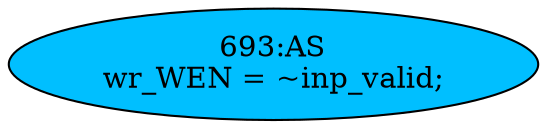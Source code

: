 strict digraph "" {
	node [label="\N"];
	"693:AS"	 [ast="<pyverilog.vparser.ast.Assign object at 0x7f9d7db6b790>",
		def_var="['wr_WEN']",
		fillcolor=deepskyblue,
		label="693:AS
wr_WEN = ~inp_valid;",
		statements="[]",
		style=filled,
		typ=Assign,
		use_var="['inp_valid']"];
}
